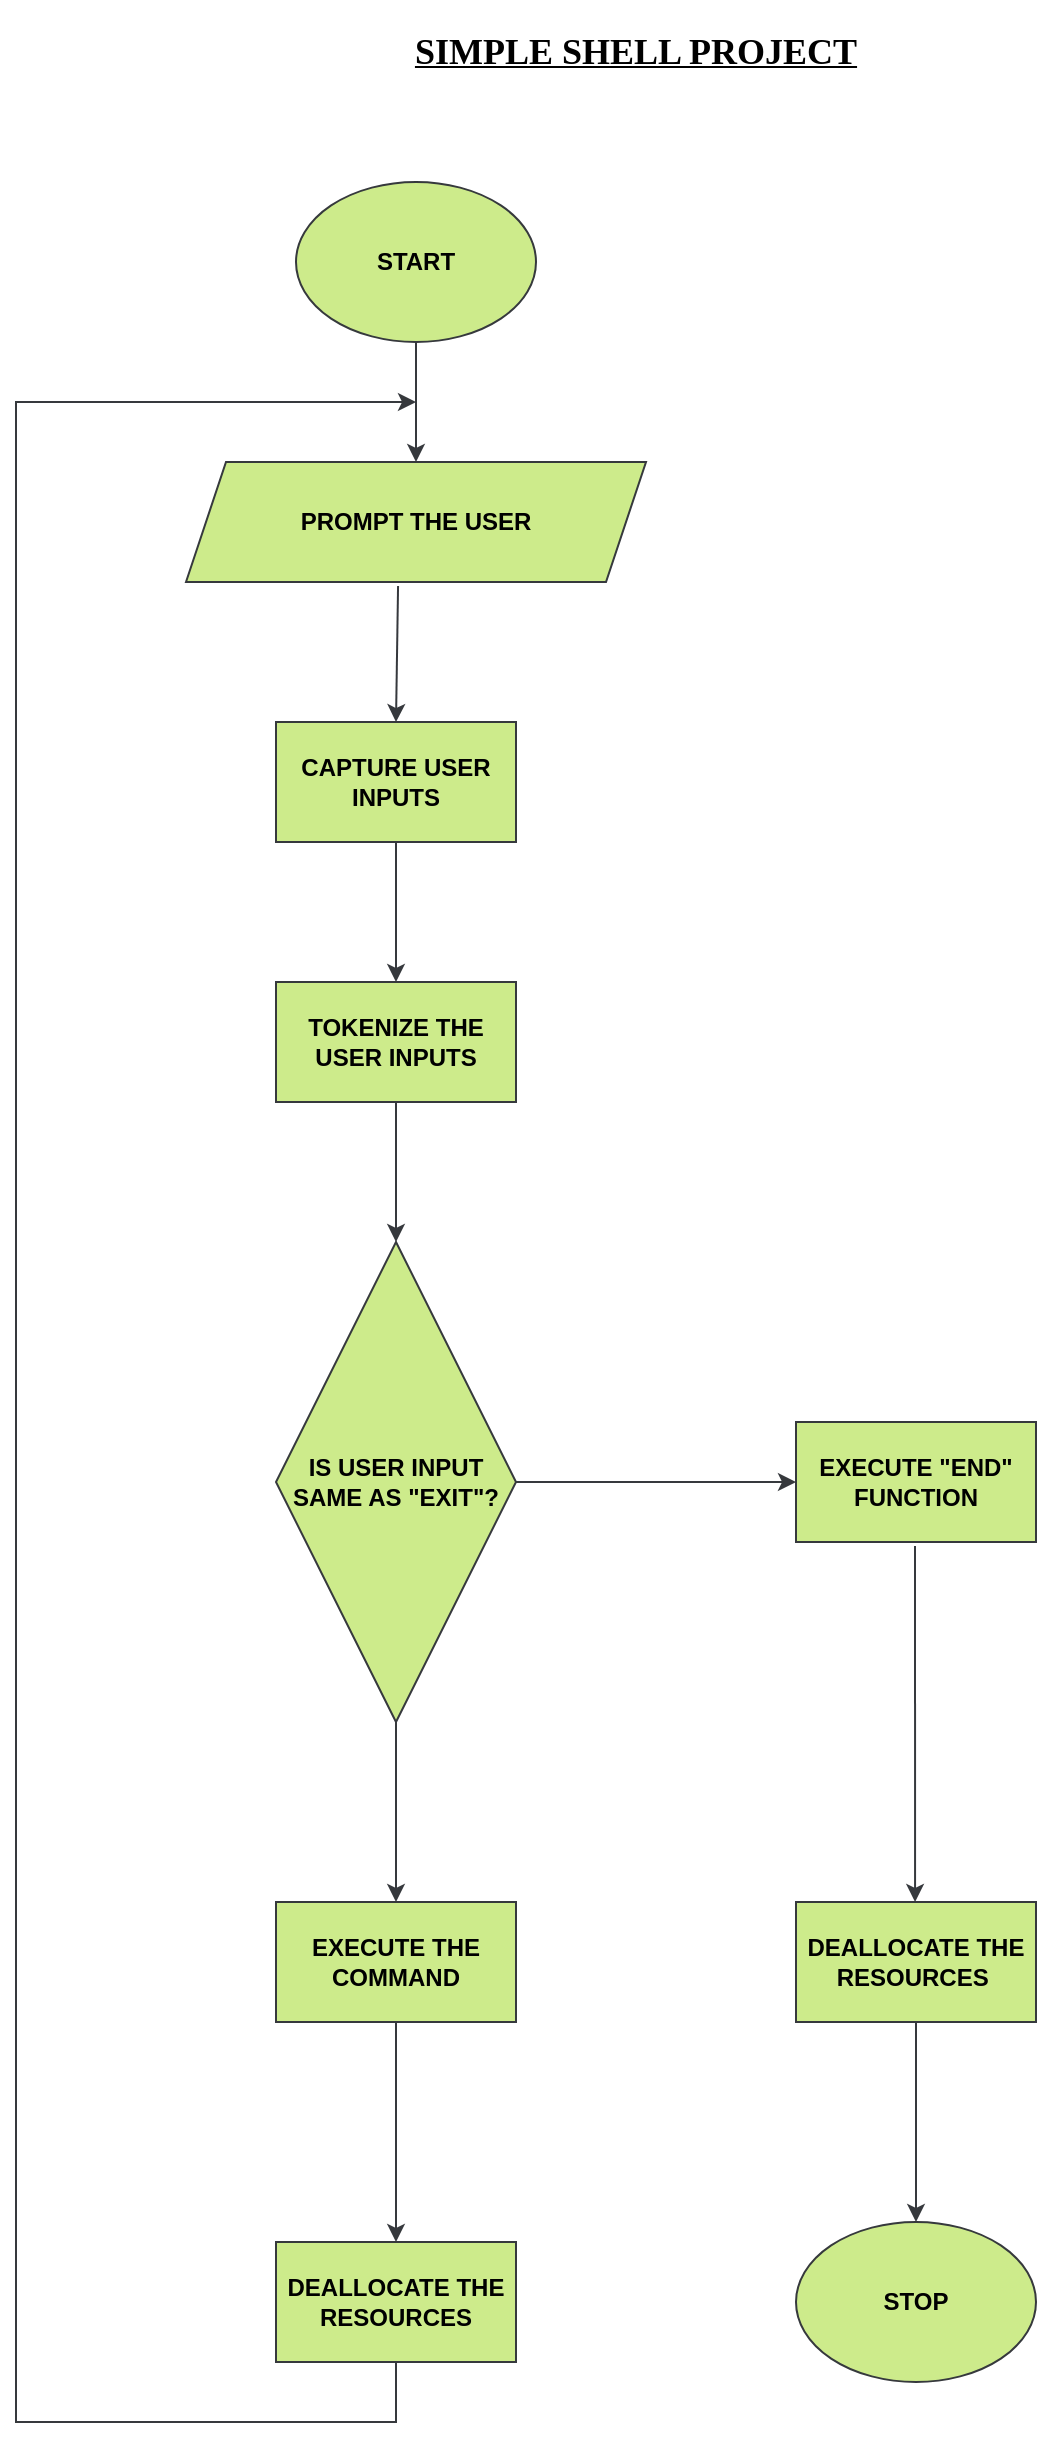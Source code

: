 <mxfile version="22.0.4" type="github">
  <diagram id="C5RBs43oDa-KdzZeNtuy" name="Page-1">
    <mxGraphModel dx="1120" dy="1286" grid="1" gridSize="10" guides="1" tooltips="1" connect="1" arrows="1" fold="1" page="1" pageScale="1" pageWidth="1169" pageHeight="827" math="0" shadow="0">
      <root>
        <mxCell id="WIyWlLk6GJQsqaUBKTNV-0" />
        <mxCell id="WIyWlLk6GJQsqaUBKTNV-1" parent="WIyWlLk6GJQsqaUBKTNV-0" />
        <mxCell id="FonjNRgSvZZ4deesTdzk-0" value="START" style="ellipse;whiteSpace=wrap;html=1;fillColor=#cdeb8b;strokeColor=#36393d;fontStyle=1;labelBackgroundColor=none;labelBorderColor=none;" parent="WIyWlLk6GJQsqaUBKTNV-1" vertex="1">
          <mxGeometry x="340" y="40" width="120" height="80" as="geometry" />
        </mxCell>
        <mxCell id="FonjNRgSvZZ4deesTdzk-1" value="PROMPT THE USER" style="shape=parallelogram;perimeter=parallelogramPerimeter;whiteSpace=wrap;html=1;fixedSize=1;fillColor=#cdeb8b;strokeColor=#36393d;fontStyle=1;labelBackgroundColor=none;labelBorderColor=none;" parent="WIyWlLk6GJQsqaUBKTNV-1" vertex="1">
          <mxGeometry x="285" y="180" width="230" height="60" as="geometry" />
        </mxCell>
        <mxCell id="FonjNRgSvZZ4deesTdzk-2" value="CAPTURE USER INPUTS" style="rounded=0;whiteSpace=wrap;html=1;fillColor=#cdeb8b;strokeColor=#36393d;fontStyle=1;labelBackgroundColor=none;labelBorderColor=none;" parent="WIyWlLk6GJQsqaUBKTNV-1" vertex="1">
          <mxGeometry x="330" y="310" width="120" height="60" as="geometry" />
        </mxCell>
        <mxCell id="FonjNRgSvZZ4deesTdzk-3" value="TOKENIZE THE USER INPUTS" style="rounded=0;whiteSpace=wrap;html=1;fillColor=#cdeb8b;strokeColor=#36393d;fontStyle=1;labelBackgroundColor=none;labelBorderColor=none;" parent="WIyWlLk6GJQsqaUBKTNV-1" vertex="1">
          <mxGeometry x="330" y="440" width="120" height="60" as="geometry" />
        </mxCell>
        <mxCell id="FonjNRgSvZZ4deesTdzk-4" value="IS USER INPUT SAME AS &quot;EXIT&quot;?" style="rhombus;whiteSpace=wrap;html=1;fillColor=#cdeb8b;strokeColor=#36393d;fontStyle=1;labelBackgroundColor=none;labelBorderColor=none;" parent="WIyWlLk6GJQsqaUBKTNV-1" vertex="1">
          <mxGeometry x="330" y="570" width="120" height="240" as="geometry" />
        </mxCell>
        <mxCell id="FonjNRgSvZZ4deesTdzk-5" value="EXECUTE THE COMMAND" style="rounded=0;whiteSpace=wrap;html=1;fillColor=#cdeb8b;strokeColor=#36393d;fontStyle=1;labelBackgroundColor=none;labelBorderColor=none;" parent="WIyWlLk6GJQsqaUBKTNV-1" vertex="1">
          <mxGeometry x="330" y="900" width="120" height="60" as="geometry" />
        </mxCell>
        <mxCell id="FonjNRgSvZZ4deesTdzk-6" value="DEALLOCATE THE RESOURCES" style="rounded=0;whiteSpace=wrap;html=1;fillColor=#cdeb8b;strokeColor=#36393d;fontStyle=1;labelBackgroundColor=none;labelBorderColor=none;" parent="WIyWlLk6GJQsqaUBKTNV-1" vertex="1">
          <mxGeometry x="330" y="1070" width="120" height="60" as="geometry" />
        </mxCell>
        <mxCell id="FonjNRgSvZZ4deesTdzk-7" value="EXECUTE &quot;END&quot; FUNCTION" style="rounded=0;whiteSpace=wrap;html=1;fillColor=#cdeb8b;strokeColor=#36393d;fontStyle=1;labelBackgroundColor=none;labelBorderColor=none;" parent="WIyWlLk6GJQsqaUBKTNV-1" vertex="1">
          <mxGeometry x="590" y="660" width="120" height="60" as="geometry" />
        </mxCell>
        <mxCell id="FonjNRgSvZZ4deesTdzk-8" value="DEALLOCATE THE RESOURCES&amp;nbsp;" style="rounded=0;whiteSpace=wrap;html=1;fillColor=#cdeb8b;strokeColor=#36393d;fontStyle=1;labelBackgroundColor=none;labelBorderColor=none;" parent="WIyWlLk6GJQsqaUBKTNV-1" vertex="1">
          <mxGeometry x="590" y="900" width="120" height="60" as="geometry" />
        </mxCell>
        <mxCell id="FonjNRgSvZZ4deesTdzk-9" value="STOP" style="ellipse;whiteSpace=wrap;html=1;fillColor=#cdeb8b;strokeColor=#36393d;fontStyle=1;labelBackgroundColor=none;labelBorderColor=none;" parent="WIyWlLk6GJQsqaUBKTNV-1" vertex="1">
          <mxGeometry x="590" y="1060" width="120" height="80" as="geometry" />
        </mxCell>
        <mxCell id="FonjNRgSvZZ4deesTdzk-10" value="" style="endArrow=classic;html=1;rounded=0;exitX=0.5;exitY=1;exitDx=0;exitDy=0;entryX=0.417;entryY=-0.033;entryDx=0;entryDy=0;entryPerimeter=0;fillColor=#cdeb8b;strokeColor=#36393d;fontStyle=1;labelBackgroundColor=none;labelBorderColor=none;" parent="WIyWlLk6GJQsqaUBKTNV-1" edge="1">
          <mxGeometry width="50" height="50" relative="1" as="geometry">
            <mxPoint x="649.5" y="721.98" as="sourcePoint" />
            <mxPoint x="649.54" y="900" as="targetPoint" />
          </mxGeometry>
        </mxCell>
        <mxCell id="FonjNRgSvZZ4deesTdzk-11" value="" style="endArrow=classic;html=1;rounded=0;exitX=0.5;exitY=1;exitDx=0;exitDy=0;entryX=0.5;entryY=0;entryDx=0;entryDy=0;fillColor=#cdeb8b;strokeColor=#36393d;fontStyle=1;labelBackgroundColor=none;labelBorderColor=none;" parent="WIyWlLk6GJQsqaUBKTNV-1" source="FonjNRgSvZZ4deesTdzk-8" target="FonjNRgSvZZ4deesTdzk-9" edge="1">
          <mxGeometry width="50" height="50" relative="1" as="geometry">
            <mxPoint x="530" y="1060" as="sourcePoint" />
            <mxPoint x="580" y="1010" as="targetPoint" />
          </mxGeometry>
        </mxCell>
        <mxCell id="FonjNRgSvZZ4deesTdzk-12" value="" style="endArrow=classic;html=1;rounded=0;exitX=0.5;exitY=1;exitDx=0;exitDy=0;entryX=0.5;entryY=0;entryDx=0;entryDy=0;fillColor=#cdeb8b;strokeColor=#36393d;fontStyle=1;labelBackgroundColor=none;labelBorderColor=none;" parent="WIyWlLk6GJQsqaUBKTNV-1" source="FonjNRgSvZZ4deesTdzk-5" target="FonjNRgSvZZ4deesTdzk-6" edge="1">
          <mxGeometry width="50" height="50" relative="1" as="geometry">
            <mxPoint x="530" y="1060" as="sourcePoint" />
            <mxPoint x="580" y="1010" as="targetPoint" />
          </mxGeometry>
        </mxCell>
        <mxCell id="FonjNRgSvZZ4deesTdzk-13" value="" style="endArrow=classic;html=1;rounded=0;exitX=0.5;exitY=1;exitDx=0;exitDy=0;entryX=0.5;entryY=0;entryDx=0;entryDy=0;fillColor=#cdeb8b;strokeColor=#36393d;fontStyle=1;labelBackgroundColor=none;labelBorderColor=none;" parent="WIyWlLk6GJQsqaUBKTNV-1" source="FonjNRgSvZZ4deesTdzk-4" target="FonjNRgSvZZ4deesTdzk-5" edge="1">
          <mxGeometry width="50" height="50" relative="1" as="geometry">
            <mxPoint x="530" y="930" as="sourcePoint" />
            <mxPoint x="580" y="880" as="targetPoint" />
          </mxGeometry>
        </mxCell>
        <mxCell id="FonjNRgSvZZ4deesTdzk-14" value="" style="endArrow=classic;html=1;rounded=0;exitX=1;exitY=0.5;exitDx=0;exitDy=0;entryX=0;entryY=0.5;entryDx=0;entryDy=0;fillColor=#cdeb8b;strokeColor=#36393d;fontStyle=1;labelBackgroundColor=none;labelBorderColor=none;" parent="WIyWlLk6GJQsqaUBKTNV-1" source="FonjNRgSvZZ4deesTdzk-4" target="FonjNRgSvZZ4deesTdzk-7" edge="1">
          <mxGeometry width="50" height="50" relative="1" as="geometry">
            <mxPoint x="530" y="660" as="sourcePoint" />
            <mxPoint x="580" y="610" as="targetPoint" />
          </mxGeometry>
        </mxCell>
        <mxCell id="FonjNRgSvZZ4deesTdzk-15" value="" style="endArrow=classic;html=1;rounded=0;exitX=0.5;exitY=1;exitDx=0;exitDy=0;fillColor=#cdeb8b;strokeColor=#36393d;fontStyle=1;labelBackgroundColor=none;labelBorderColor=none;" parent="WIyWlLk6GJQsqaUBKTNV-1" source="FonjNRgSvZZ4deesTdzk-3" target="FonjNRgSvZZ4deesTdzk-4" edge="1">
          <mxGeometry width="50" height="50" relative="1" as="geometry">
            <mxPoint x="530" y="660" as="sourcePoint" />
            <mxPoint x="580" y="610" as="targetPoint" />
          </mxGeometry>
        </mxCell>
        <mxCell id="FonjNRgSvZZ4deesTdzk-16" value="" style="endArrow=classic;html=1;rounded=0;exitX=0.5;exitY=1;exitDx=0;exitDy=0;entryX=0.5;entryY=0;entryDx=0;entryDy=0;fillColor=#cdeb8b;strokeColor=#36393d;fontStyle=1;labelBackgroundColor=none;labelBorderColor=none;" parent="WIyWlLk6GJQsqaUBKTNV-1" source="FonjNRgSvZZ4deesTdzk-2" target="FonjNRgSvZZ4deesTdzk-3" edge="1">
          <mxGeometry width="50" height="50" relative="1" as="geometry">
            <mxPoint x="530" y="480" as="sourcePoint" />
            <mxPoint x="580" y="430" as="targetPoint" />
          </mxGeometry>
        </mxCell>
        <mxCell id="FonjNRgSvZZ4deesTdzk-17" value="" style="endArrow=classic;html=1;rounded=0;exitX=0.461;exitY=1.033;exitDx=0;exitDy=0;entryX=0.5;entryY=0;entryDx=0;entryDy=0;exitPerimeter=0;fillColor=#cdeb8b;strokeColor=#36393d;fontStyle=1;labelBackgroundColor=none;labelBorderColor=none;" parent="WIyWlLk6GJQsqaUBKTNV-1" source="FonjNRgSvZZ4deesTdzk-1" target="FonjNRgSvZZ4deesTdzk-2" edge="1">
          <mxGeometry width="50" height="50" relative="1" as="geometry">
            <mxPoint x="530" y="300" as="sourcePoint" />
            <mxPoint x="400" y="310" as="targetPoint" />
            <Array as="points" />
          </mxGeometry>
        </mxCell>
        <mxCell id="FonjNRgSvZZ4deesTdzk-18" value="" style="endArrow=classic;html=1;rounded=0;exitX=0.5;exitY=1;exitDx=0;exitDy=0;fillColor=#cdeb8b;strokeColor=#36393d;fontStyle=1;labelBackgroundColor=none;labelBorderColor=none;" parent="WIyWlLk6GJQsqaUBKTNV-1" source="FonjNRgSvZZ4deesTdzk-0" target="FonjNRgSvZZ4deesTdzk-1" edge="1">
          <mxGeometry width="50" height="50" relative="1" as="geometry">
            <mxPoint x="530" y="300" as="sourcePoint" />
            <mxPoint x="580" y="250" as="targetPoint" />
          </mxGeometry>
        </mxCell>
        <mxCell id="FonjNRgSvZZ4deesTdzk-19" value="" style="endArrow=classic;html=1;rounded=0;exitX=0.5;exitY=1;exitDx=0;exitDy=0;fillColor=#cdeb8b;strokeColor=#36393d;" parent="WIyWlLk6GJQsqaUBKTNV-1" source="FonjNRgSvZZ4deesTdzk-6" edge="1">
          <mxGeometry width="50" height="50" relative="1" as="geometry">
            <mxPoint x="400" y="1150" as="sourcePoint" />
            <mxPoint x="400" y="150" as="targetPoint" />
            <Array as="points">
              <mxPoint x="390" y="1160" />
              <mxPoint x="200" y="1160" />
              <mxPoint x="200" y="1040" />
              <mxPoint x="200" y="150" />
            </Array>
          </mxGeometry>
        </mxCell>
        <mxCell id="kF2zUepT_YKkHITL1HbD-867" value="&lt;h2&gt;&lt;font face=&quot;Times New Roman&quot;&gt;&lt;u&gt;SIMPLE SHELL PROJECT&lt;/u&gt;&lt;/font&gt;&lt;/h2&gt;" style="text;html=1;strokeColor=none;fillColor=none;align=center;verticalAlign=middle;whiteSpace=wrap;rounded=0;" vertex="1" parent="WIyWlLk6GJQsqaUBKTNV-1">
          <mxGeometry x="340" y="-40" width="340" height="30" as="geometry" />
        </mxCell>
      </root>
    </mxGraphModel>
  </diagram>
</mxfile>
